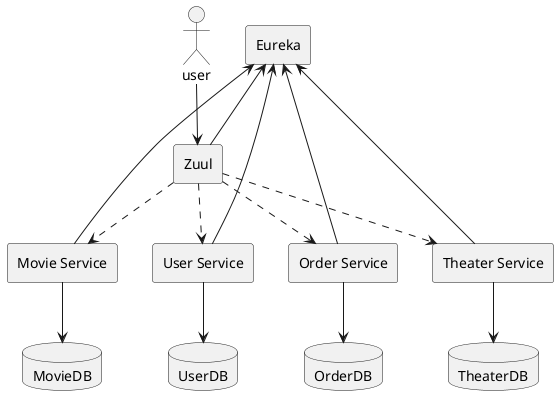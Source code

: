 @startuml
actor user
rectangle Zuul
rectangle Eureka
rectangle "User Service" as U
rectangle "Order Service" as O
rectangle "Theater Service" as T
rectangle "Movie Service" as M

database MovieDB
database OrderDB
database TheaterDB
database UserDB

Zuul ..> U
Zuul ..> O
Zuul ..> T
Zuul ..> M
Eureka <-- U
Eureka <-- O
Eureka <-- T
Eureka <-- M
Eureka <-- Zuul
user --> Zuul

M --> MovieDB
U --> UserDB
T --> TheaterDB
O --> OrderDB

@enduml